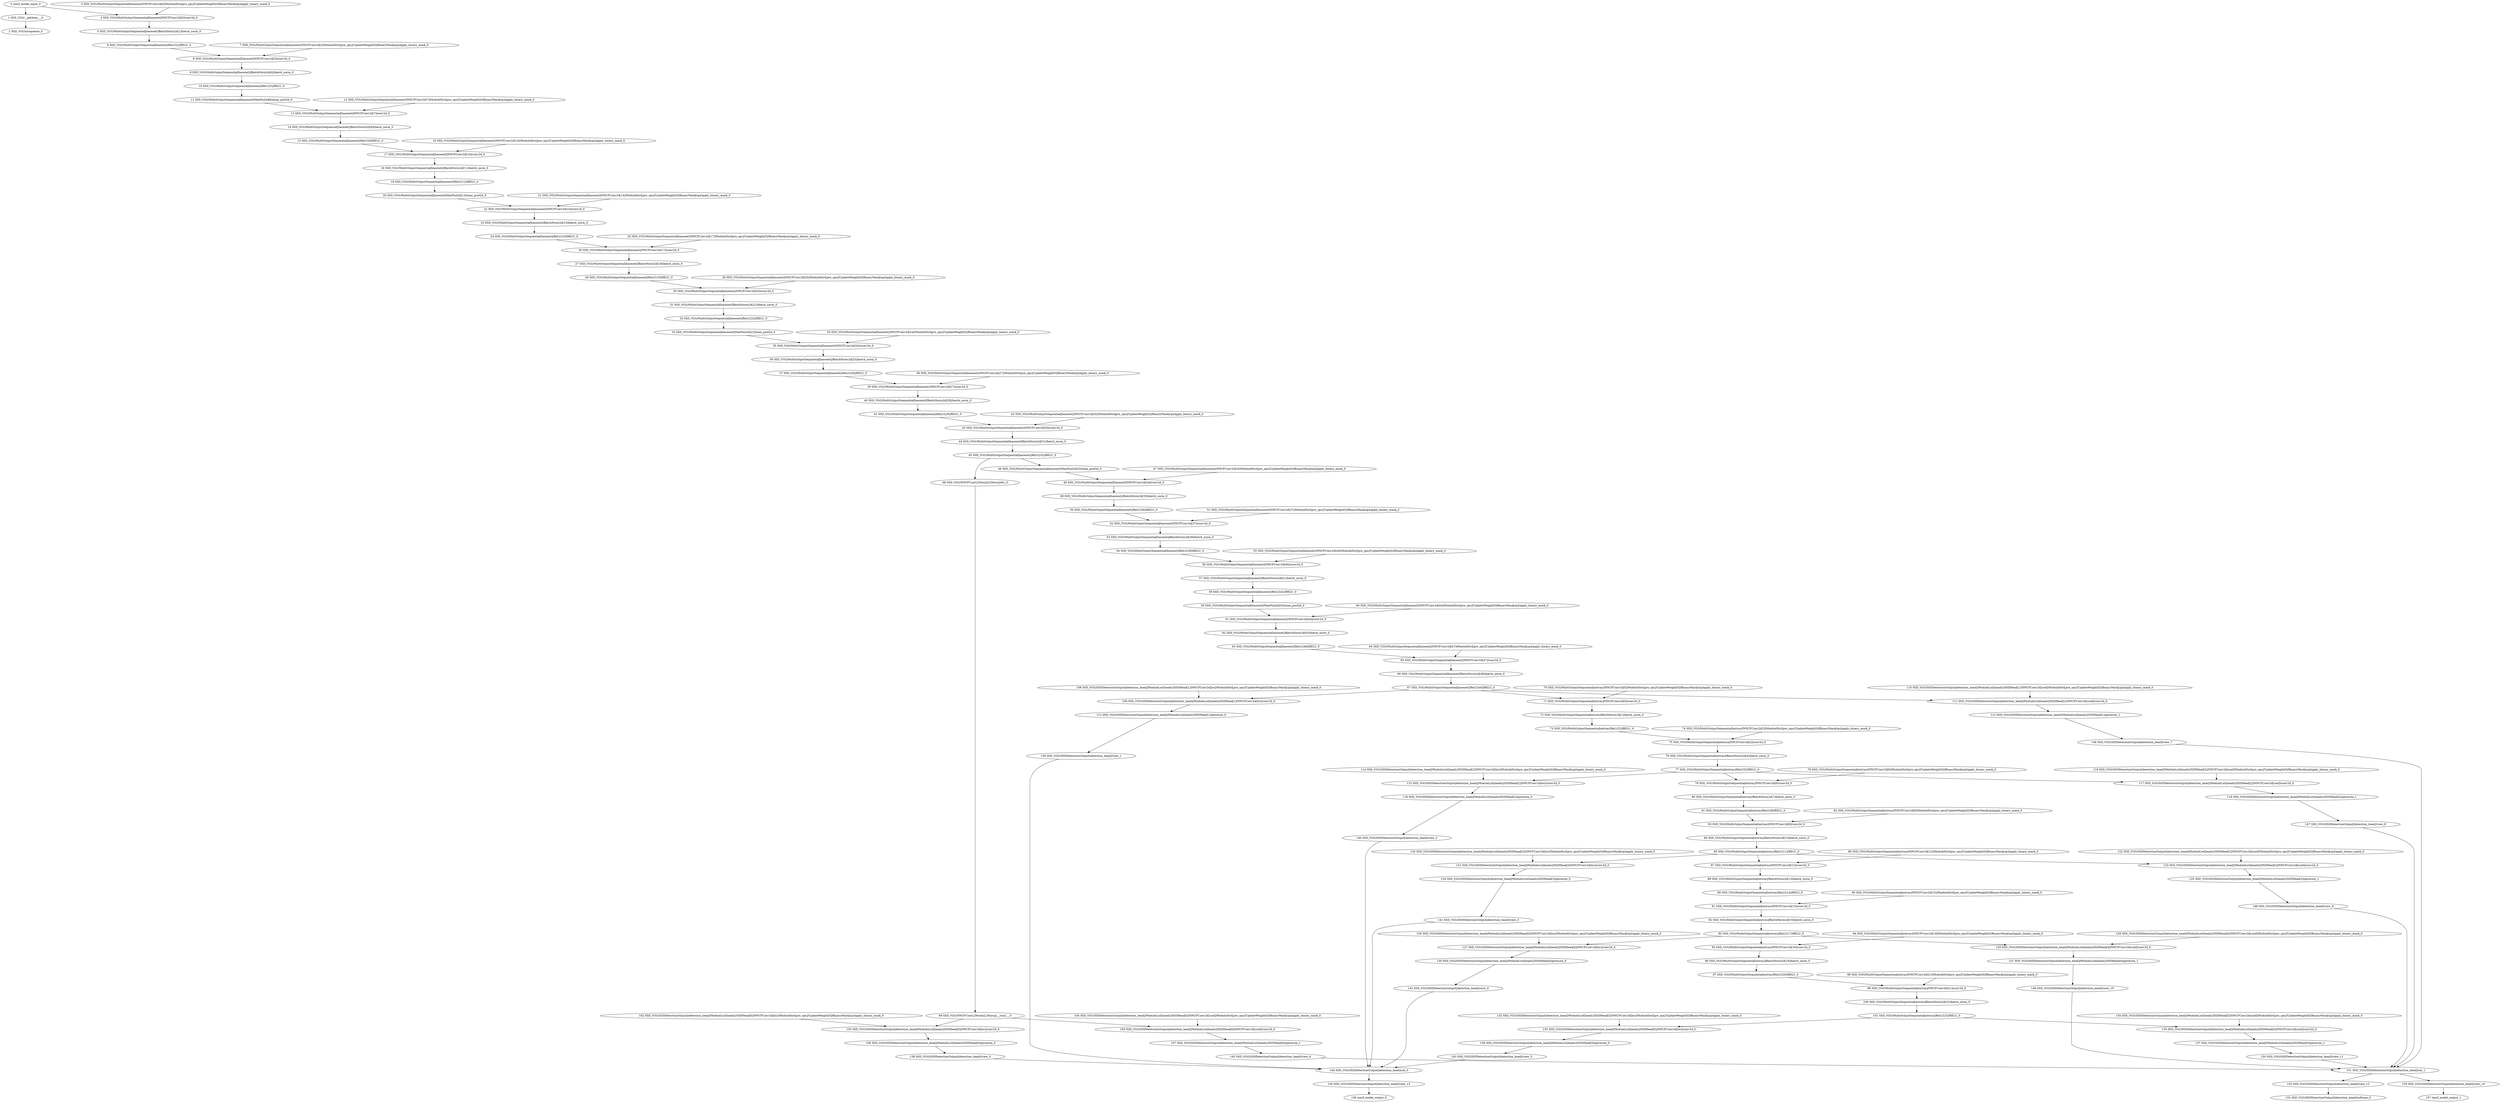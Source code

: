 strict digraph  {
"0 /nncf_model_input_0" [id=0, type=nncf_model_input];
"1 SSD_VGG/__getitem___0" [id=1, type=__getitem__];
"2 SSD_VGG/unsqueeze_0" [id=2, type=unsqueeze];
"3 SSD_VGG/MultiOutputSequential[basenet]/NNCFConv2d[0]/ModuleDict[pre_ops]/UpdateWeight[0]/BinaryMask[op]/apply_binary_mask_0" [id=3, type=apply_binary_mask];
"4 SSD_VGG/MultiOutputSequential[basenet]/NNCFConv2d[0]/conv2d_0" [id=4, type=conv2d];
"5 SSD_VGG/MultiOutputSequential[basenet]/BatchNorm2d[1]/batch_norm_0" [id=5, type=batch_norm];
"6 SSD_VGG/MultiOutputSequential[basenet]/ReLU[2]/RELU_0" [id=6, type=RELU];
"7 SSD_VGG/MultiOutputSequential[basenet]/NNCFConv2d[3]/ModuleDict[pre_ops]/UpdateWeight[0]/BinaryMask[op]/apply_binary_mask_0" [id=7, type=apply_binary_mask];
"8 SSD_VGG/MultiOutputSequential[basenet]/NNCFConv2d[3]/conv2d_0" [id=8, type=conv2d];
"9 SSD_VGG/MultiOutputSequential[basenet]/BatchNorm2d[4]/batch_norm_0" [id=9, type=batch_norm];
"10 SSD_VGG/MultiOutputSequential[basenet]/ReLU[5]/RELU_0" [id=10, type=RELU];
"11 SSD_VGG/MultiOutputSequential[basenet]/MaxPool2d[6]/max_pool2d_0" [id=11, type=max_pool2d];
"12 SSD_VGG/MultiOutputSequential[basenet]/NNCFConv2d[7]/ModuleDict[pre_ops]/UpdateWeight[0]/BinaryMask[op]/apply_binary_mask_0" [id=12, type=apply_binary_mask];
"13 SSD_VGG/MultiOutputSequential[basenet]/NNCFConv2d[7]/conv2d_0" [id=13, type=conv2d];
"14 SSD_VGG/MultiOutputSequential[basenet]/BatchNorm2d[8]/batch_norm_0" [id=14, type=batch_norm];
"15 SSD_VGG/MultiOutputSequential[basenet]/ReLU[9]/RELU_0" [id=15, type=RELU];
"16 SSD_VGG/MultiOutputSequential[basenet]/NNCFConv2d[10]/ModuleDict[pre_ops]/UpdateWeight[0]/BinaryMask[op]/apply_binary_mask_0" [id=16, type=apply_binary_mask];
"17 SSD_VGG/MultiOutputSequential[basenet]/NNCFConv2d[10]/conv2d_0" [id=17, type=conv2d];
"18 SSD_VGG/MultiOutputSequential[basenet]/BatchNorm2d[11]/batch_norm_0" [id=18, type=batch_norm];
"19 SSD_VGG/MultiOutputSequential[basenet]/ReLU[12]/RELU_0" [id=19, type=RELU];
"20 SSD_VGG/MultiOutputSequential[basenet]/MaxPool2d[13]/max_pool2d_0" [id=20, type=max_pool2d];
"21 SSD_VGG/MultiOutputSequential[basenet]/NNCFConv2d[14]/ModuleDict[pre_ops]/UpdateWeight[0]/BinaryMask[op]/apply_binary_mask_0" [id=21, type=apply_binary_mask];
"22 SSD_VGG/MultiOutputSequential[basenet]/NNCFConv2d[14]/conv2d_0" [id=22, type=conv2d];
"23 SSD_VGG/MultiOutputSequential[basenet]/BatchNorm2d[15]/batch_norm_0" [id=23, type=batch_norm];
"24 SSD_VGG/MultiOutputSequential[basenet]/ReLU[16]/RELU_0" [id=24, type=RELU];
"25 SSD_VGG/MultiOutputSequential[basenet]/NNCFConv2d[17]/ModuleDict[pre_ops]/UpdateWeight[0]/BinaryMask[op]/apply_binary_mask_0" [id=25, type=apply_binary_mask];
"26 SSD_VGG/MultiOutputSequential[basenet]/NNCFConv2d[17]/conv2d_0" [id=26, type=conv2d];
"27 SSD_VGG/MultiOutputSequential[basenet]/BatchNorm2d[18]/batch_norm_0" [id=27, type=batch_norm];
"28 SSD_VGG/MultiOutputSequential[basenet]/ReLU[19]/RELU_0" [id=28, type=RELU];
"29 SSD_VGG/MultiOutputSequential[basenet]/NNCFConv2d[20]/ModuleDict[pre_ops]/UpdateWeight[0]/BinaryMask[op]/apply_binary_mask_0" [id=29, type=apply_binary_mask];
"30 SSD_VGG/MultiOutputSequential[basenet]/NNCFConv2d[20]/conv2d_0" [id=30, type=conv2d];
"31 SSD_VGG/MultiOutputSequential[basenet]/BatchNorm2d[21]/batch_norm_0" [id=31, type=batch_norm];
"32 SSD_VGG/MultiOutputSequential[basenet]/ReLU[22]/RELU_0" [id=32, type=RELU];
"33 SSD_VGG/MultiOutputSequential[basenet]/MaxPool2d[23]/max_pool2d_0" [id=33, type=max_pool2d];
"34 SSD_VGG/MultiOutputSequential[basenet]/NNCFConv2d[24]/ModuleDict[pre_ops]/UpdateWeight[0]/BinaryMask[op]/apply_binary_mask_0" [id=34, type=apply_binary_mask];
"35 SSD_VGG/MultiOutputSequential[basenet]/NNCFConv2d[24]/conv2d_0" [id=35, type=conv2d];
"36 SSD_VGG/MultiOutputSequential[basenet]/BatchNorm2d[25]/batch_norm_0" [id=36, type=batch_norm];
"37 SSD_VGG/MultiOutputSequential[basenet]/ReLU[26]/RELU_0" [id=37, type=RELU];
"38 SSD_VGG/MultiOutputSequential[basenet]/NNCFConv2d[27]/ModuleDict[pre_ops]/UpdateWeight[0]/BinaryMask[op]/apply_binary_mask_0" [id=38, type=apply_binary_mask];
"39 SSD_VGG/MultiOutputSequential[basenet]/NNCFConv2d[27]/conv2d_0" [id=39, type=conv2d];
"40 SSD_VGG/MultiOutputSequential[basenet]/BatchNorm2d[28]/batch_norm_0" [id=40, type=batch_norm];
"41 SSD_VGG/MultiOutputSequential[basenet]/ReLU[29]/RELU_0" [id=41, type=RELU];
"42 SSD_VGG/MultiOutputSequential[basenet]/NNCFConv2d[30]/ModuleDict[pre_ops]/UpdateWeight[0]/BinaryMask[op]/apply_binary_mask_0" [id=42, type=apply_binary_mask];
"43 SSD_VGG/MultiOutputSequential[basenet]/NNCFConv2d[30]/conv2d_0" [id=43, type=conv2d];
"44 SSD_VGG/MultiOutputSequential[basenet]/BatchNorm2d[31]/batch_norm_0" [id=44, type=batch_norm];
"45 SSD_VGG/MultiOutputSequential[basenet]/ReLU[32]/RELU_0" [id=45, type=RELU];
"46 SSD_VGG/MultiOutputSequential[basenet]/MaxPool2d[33]/max_pool2d_0" [id=46, type=max_pool2d];
"47 SSD_VGG/MultiOutputSequential[basenet]/NNCFConv2d[34]/ModuleDict[pre_ops]/UpdateWeight[0]/BinaryMask[op]/apply_binary_mask_0" [id=47, type=apply_binary_mask];
"48 SSD_VGG/MultiOutputSequential[basenet]/NNCFConv2d[34]/conv2d_0" [id=48, type=conv2d];
"49 SSD_VGG/MultiOutputSequential[basenet]/BatchNorm2d[35]/batch_norm_0" [id=49, type=batch_norm];
"50 SSD_VGG/MultiOutputSequential[basenet]/ReLU[36]/RELU_0" [id=50, type=RELU];
"51 SSD_VGG/MultiOutputSequential[basenet]/NNCFConv2d[37]/ModuleDict[pre_ops]/UpdateWeight[0]/BinaryMask[op]/apply_binary_mask_0" [id=51, type=apply_binary_mask];
"52 SSD_VGG/MultiOutputSequential[basenet]/NNCFConv2d[37]/conv2d_0" [id=52, type=conv2d];
"53 SSD_VGG/MultiOutputSequential[basenet]/BatchNorm2d[38]/batch_norm_0" [id=53, type=batch_norm];
"54 SSD_VGG/MultiOutputSequential[basenet]/ReLU[39]/RELU_0" [id=54, type=RELU];
"55 SSD_VGG/MultiOutputSequential[basenet]/NNCFConv2d[40]/ModuleDict[pre_ops]/UpdateWeight[0]/BinaryMask[op]/apply_binary_mask_0" [id=55, type=apply_binary_mask];
"56 SSD_VGG/MultiOutputSequential[basenet]/NNCFConv2d[40]/conv2d_0" [id=56, type=conv2d];
"57 SSD_VGG/MultiOutputSequential[basenet]/BatchNorm2d[41]/batch_norm_0" [id=57, type=batch_norm];
"58 SSD_VGG/MultiOutputSequential[basenet]/ReLU[42]/RELU_0" [id=58, type=RELU];
"59 SSD_VGG/MultiOutputSequential[basenet]/MaxPool2d[43]/max_pool2d_0" [id=59, type=max_pool2d];
"60 SSD_VGG/MultiOutputSequential[basenet]/NNCFConv2d[44]/ModuleDict[pre_ops]/UpdateWeight[0]/BinaryMask[op]/apply_binary_mask_0" [id=60, type=apply_binary_mask];
"61 SSD_VGG/MultiOutputSequential[basenet]/NNCFConv2d[44]/conv2d_0" [id=61, type=conv2d];
"62 SSD_VGG/MultiOutputSequential[basenet]/BatchNorm2d[45]/batch_norm_0" [id=62, type=batch_norm];
"63 SSD_VGG/MultiOutputSequential[basenet]/ReLU[46]/RELU_0" [id=63, type=RELU];
"64 SSD_VGG/MultiOutputSequential[basenet]/NNCFConv2d[47]/ModuleDict[pre_ops]/UpdateWeight[0]/BinaryMask[op]/apply_binary_mask_0" [id=64, type=apply_binary_mask];
"65 SSD_VGG/MultiOutputSequential[basenet]/NNCFConv2d[47]/conv2d_0" [id=65, type=conv2d];
"66 SSD_VGG/MultiOutputSequential[basenet]/BatchNorm2d[48]/batch_norm_0" [id=66, type=batch_norm];
"67 SSD_VGG/MultiOutputSequential[basenet]/ReLU[49]/RELU_0" [id=67, type=RELU];
"68 SSD_VGG/NNCFUserL2Norm[L2Norm]/div_0" [id=68, type=div];
"69 SSD_VGG/NNCFUserL2Norm[L2Norm]/__rmul___0" [id=69, type=__rmul__];
"70 SSD_VGG/MultiOutputSequential[extras]/NNCFConv2d[0]/ModuleDict[pre_ops]/UpdateWeight[0]/BinaryMask[op]/apply_binary_mask_0" [id=70, type=apply_binary_mask];
"71 SSD_VGG/MultiOutputSequential[extras]/NNCFConv2d[0]/conv2d_0" [id=71, type=conv2d];
"72 SSD_VGG/MultiOutputSequential[extras]/BatchNorm2d[1]/batch_norm_0" [id=72, type=batch_norm];
"73 SSD_VGG/MultiOutputSequential[extras]/ReLU[2]/RELU_0" [id=73, type=RELU];
"74 SSD_VGG/MultiOutputSequential[extras]/NNCFConv2d[3]/ModuleDict[pre_ops]/UpdateWeight[0]/BinaryMask[op]/apply_binary_mask_0" [id=74, type=apply_binary_mask];
"75 SSD_VGG/MultiOutputSequential[extras]/NNCFConv2d[3]/conv2d_0" [id=75, type=conv2d];
"76 SSD_VGG/MultiOutputSequential[extras]/BatchNorm2d[4]/batch_norm_0" [id=76, type=batch_norm];
"77 SSD_VGG/MultiOutputSequential[extras]/ReLU[5]/RELU_0" [id=77, type=RELU];
"78 SSD_VGG/MultiOutputSequential[extras]/NNCFConv2d[6]/ModuleDict[pre_ops]/UpdateWeight[0]/BinaryMask[op]/apply_binary_mask_0" [id=78, type=apply_binary_mask];
"79 SSD_VGG/MultiOutputSequential[extras]/NNCFConv2d[6]/conv2d_0" [id=79, type=conv2d];
"80 SSD_VGG/MultiOutputSequential[extras]/BatchNorm2d[7]/batch_norm_0" [id=80, type=batch_norm];
"81 SSD_VGG/MultiOutputSequential[extras]/ReLU[8]/RELU_0" [id=81, type=RELU];
"82 SSD_VGG/MultiOutputSequential[extras]/NNCFConv2d[9]/ModuleDict[pre_ops]/UpdateWeight[0]/BinaryMask[op]/apply_binary_mask_0" [id=82, type=apply_binary_mask];
"83 SSD_VGG/MultiOutputSequential[extras]/NNCFConv2d[9]/conv2d_0" [id=83, type=conv2d];
"84 SSD_VGG/MultiOutputSequential[extras]/BatchNorm2d[10]/batch_norm_0" [id=84, type=batch_norm];
"85 SSD_VGG/MultiOutputSequential[extras]/ReLU[11]/RELU_0" [id=85, type=RELU];
"86 SSD_VGG/MultiOutputSequential[extras]/NNCFConv2d[12]/ModuleDict[pre_ops]/UpdateWeight[0]/BinaryMask[op]/apply_binary_mask_0" [id=86, type=apply_binary_mask];
"87 SSD_VGG/MultiOutputSequential[extras]/NNCFConv2d[12]/conv2d_0" [id=87, type=conv2d];
"88 SSD_VGG/MultiOutputSequential[extras]/BatchNorm2d[13]/batch_norm_0" [id=88, type=batch_norm];
"89 SSD_VGG/MultiOutputSequential[extras]/ReLU[14]/RELU_0" [id=89, type=RELU];
"90 SSD_VGG/MultiOutputSequential[extras]/NNCFConv2d[15]/ModuleDict[pre_ops]/UpdateWeight[0]/BinaryMask[op]/apply_binary_mask_0" [id=90, type=apply_binary_mask];
"91 SSD_VGG/MultiOutputSequential[extras]/NNCFConv2d[15]/conv2d_0" [id=91, type=conv2d];
"92 SSD_VGG/MultiOutputSequential[extras]/BatchNorm2d[16]/batch_norm_0" [id=92, type=batch_norm];
"93 SSD_VGG/MultiOutputSequential[extras]/ReLU[17]/RELU_0" [id=93, type=RELU];
"94 SSD_VGG/MultiOutputSequential[extras]/NNCFConv2d[18]/ModuleDict[pre_ops]/UpdateWeight[0]/BinaryMask[op]/apply_binary_mask_0" [id=94, type=apply_binary_mask];
"95 SSD_VGG/MultiOutputSequential[extras]/NNCFConv2d[18]/conv2d_0" [id=95, type=conv2d];
"96 SSD_VGG/MultiOutputSequential[extras]/BatchNorm2d[19]/batch_norm_0" [id=96, type=batch_norm];
"97 SSD_VGG/MultiOutputSequential[extras]/ReLU[20]/RELU_0" [id=97, type=RELU];
"98 SSD_VGG/MultiOutputSequential[extras]/NNCFConv2d[21]/ModuleDict[pre_ops]/UpdateWeight[0]/BinaryMask[op]/apply_binary_mask_0" [id=98, type=apply_binary_mask];
"99 SSD_VGG/MultiOutputSequential[extras]/NNCFConv2d[21]/conv2d_0" [id=99, type=conv2d];
"100 SSD_VGG/MultiOutputSequential[extras]/BatchNorm2d[22]/batch_norm_0" [id=100, type=batch_norm];
"101 SSD_VGG/MultiOutputSequential[extras]/ReLU[23]/RELU_0" [id=101, type=RELU];
"102 SSD_VGG/SSDDetectionOutput[detection_head]/ModuleList[heads]/SSDHead[0]/NNCFConv2d[loc]/ModuleDict[pre_ops]/UpdateWeight[0]/BinaryMask[op]/apply_binary_mask_0" [id=102, type=apply_binary_mask];
"103 SSD_VGG/SSDDetectionOutput[detection_head]/ModuleList[heads]/SSDHead[0]/NNCFConv2d[loc]/conv2d_0" [id=103, type=conv2d];
"104 SSD_VGG/SSDDetectionOutput[detection_head]/ModuleList[heads]/SSDHead[0]/NNCFConv2d[conf]/ModuleDict[pre_ops]/UpdateWeight[0]/BinaryMask[op]/apply_binary_mask_0" [id=104, type=apply_binary_mask];
"105 SSD_VGG/SSDDetectionOutput[detection_head]/ModuleList[heads]/SSDHead[0]/NNCFConv2d[conf]/conv2d_0" [id=105, type=conv2d];
"106 SSD_VGG/SSDDetectionOutput[detection_head]/ModuleList[heads]/SSDHead[0]/permute_0" [id=106, type=permute];
"107 SSD_VGG/SSDDetectionOutput[detection_head]/ModuleList[heads]/SSDHead[0]/permute_1" [id=107, type=permute];
"108 SSD_VGG/SSDDetectionOutput[detection_head]/ModuleList[heads]/SSDHead[1]/NNCFConv2d[loc]/ModuleDict[pre_ops]/UpdateWeight[0]/BinaryMask[op]/apply_binary_mask_0" [id=108, type=apply_binary_mask];
"109 SSD_VGG/SSDDetectionOutput[detection_head]/ModuleList[heads]/SSDHead[1]/NNCFConv2d[loc]/conv2d_0" [id=109, type=conv2d];
"110 SSD_VGG/SSDDetectionOutput[detection_head]/ModuleList[heads]/SSDHead[1]/NNCFConv2d[conf]/ModuleDict[pre_ops]/UpdateWeight[0]/BinaryMask[op]/apply_binary_mask_0" [id=110, type=apply_binary_mask];
"111 SSD_VGG/SSDDetectionOutput[detection_head]/ModuleList[heads]/SSDHead[1]/NNCFConv2d[conf]/conv2d_0" [id=111, type=conv2d];
"112 SSD_VGG/SSDDetectionOutput[detection_head]/ModuleList[heads]/SSDHead[1]/permute_0" [id=112, type=permute];
"113 SSD_VGG/SSDDetectionOutput[detection_head]/ModuleList[heads]/SSDHead[1]/permute_1" [id=113, type=permute];
"114 SSD_VGG/SSDDetectionOutput[detection_head]/ModuleList[heads]/SSDHead[2]/NNCFConv2d[loc]/ModuleDict[pre_ops]/UpdateWeight[0]/BinaryMask[op]/apply_binary_mask_0" [id=114, type=apply_binary_mask];
"115 SSD_VGG/SSDDetectionOutput[detection_head]/ModuleList[heads]/SSDHead[2]/NNCFConv2d[loc]/conv2d_0" [id=115, type=conv2d];
"116 SSD_VGG/SSDDetectionOutput[detection_head]/ModuleList[heads]/SSDHead[2]/NNCFConv2d[conf]/ModuleDict[pre_ops]/UpdateWeight[0]/BinaryMask[op]/apply_binary_mask_0" [id=116, type=apply_binary_mask];
"117 SSD_VGG/SSDDetectionOutput[detection_head]/ModuleList[heads]/SSDHead[2]/NNCFConv2d[conf]/conv2d_0" [id=117, type=conv2d];
"118 SSD_VGG/SSDDetectionOutput[detection_head]/ModuleList[heads]/SSDHead[2]/permute_0" [id=118, type=permute];
"119 SSD_VGG/SSDDetectionOutput[detection_head]/ModuleList[heads]/SSDHead[2]/permute_1" [id=119, type=permute];
"120 SSD_VGG/SSDDetectionOutput[detection_head]/ModuleList[heads]/SSDHead[3]/NNCFConv2d[loc]/ModuleDict[pre_ops]/UpdateWeight[0]/BinaryMask[op]/apply_binary_mask_0" [id=120, type=apply_binary_mask];
"121 SSD_VGG/SSDDetectionOutput[detection_head]/ModuleList[heads]/SSDHead[3]/NNCFConv2d[loc]/conv2d_0" [id=121, type=conv2d];
"122 SSD_VGG/SSDDetectionOutput[detection_head]/ModuleList[heads]/SSDHead[3]/NNCFConv2d[conf]/ModuleDict[pre_ops]/UpdateWeight[0]/BinaryMask[op]/apply_binary_mask_0" [id=122, type=apply_binary_mask];
"123 SSD_VGG/SSDDetectionOutput[detection_head]/ModuleList[heads]/SSDHead[3]/NNCFConv2d[conf]/conv2d_0" [id=123, type=conv2d];
"124 SSD_VGG/SSDDetectionOutput[detection_head]/ModuleList[heads]/SSDHead[3]/permute_0" [id=124, type=permute];
"125 SSD_VGG/SSDDetectionOutput[detection_head]/ModuleList[heads]/SSDHead[3]/permute_1" [id=125, type=permute];
"126 SSD_VGG/SSDDetectionOutput[detection_head]/ModuleList[heads]/SSDHead[4]/NNCFConv2d[loc]/ModuleDict[pre_ops]/UpdateWeight[0]/BinaryMask[op]/apply_binary_mask_0" [id=126, type=apply_binary_mask];
"127 SSD_VGG/SSDDetectionOutput[detection_head]/ModuleList[heads]/SSDHead[4]/NNCFConv2d[loc]/conv2d_0" [id=127, type=conv2d];
"128 SSD_VGG/SSDDetectionOutput[detection_head]/ModuleList[heads]/SSDHead[4]/NNCFConv2d[conf]/ModuleDict[pre_ops]/UpdateWeight[0]/BinaryMask[op]/apply_binary_mask_0" [id=128, type=apply_binary_mask];
"129 SSD_VGG/SSDDetectionOutput[detection_head]/ModuleList[heads]/SSDHead[4]/NNCFConv2d[conf]/conv2d_0" [id=129, type=conv2d];
"130 SSD_VGG/SSDDetectionOutput[detection_head]/ModuleList[heads]/SSDHead[4]/permute_0" [id=130, type=permute];
"131 SSD_VGG/SSDDetectionOutput[detection_head]/ModuleList[heads]/SSDHead[4]/permute_1" [id=131, type=permute];
"132 SSD_VGG/SSDDetectionOutput[detection_head]/ModuleList[heads]/SSDHead[5]/NNCFConv2d[loc]/ModuleDict[pre_ops]/UpdateWeight[0]/BinaryMask[op]/apply_binary_mask_0" [id=132, type=apply_binary_mask];
"133 SSD_VGG/SSDDetectionOutput[detection_head]/ModuleList[heads]/SSDHead[5]/NNCFConv2d[loc]/conv2d_0" [id=133, type=conv2d];
"134 SSD_VGG/SSDDetectionOutput[detection_head]/ModuleList[heads]/SSDHead[5]/NNCFConv2d[conf]/ModuleDict[pre_ops]/UpdateWeight[0]/BinaryMask[op]/apply_binary_mask_0" [id=134, type=apply_binary_mask];
"135 SSD_VGG/SSDDetectionOutput[detection_head]/ModuleList[heads]/SSDHead[5]/NNCFConv2d[conf]/conv2d_0" [id=135, type=conv2d];
"136 SSD_VGG/SSDDetectionOutput[detection_head]/ModuleList[heads]/SSDHead[5]/permute_0" [id=136, type=permute];
"137 SSD_VGG/SSDDetectionOutput[detection_head]/ModuleList[heads]/SSDHead[5]/permute_1" [id=137, type=permute];
"138 SSD_VGG/SSDDetectionOutput[detection_head]/view_0" [id=138, type=view];
"139 SSD_VGG/SSDDetectionOutput[detection_head]/view_1" [id=139, type=view];
"140 SSD_VGG/SSDDetectionOutput[detection_head]/view_2" [id=140, type=view];
"141 SSD_VGG/SSDDetectionOutput[detection_head]/view_3" [id=141, type=view];
"142 SSD_VGG/SSDDetectionOutput[detection_head]/view_4" [id=142, type=view];
"143 SSD_VGG/SSDDetectionOutput[detection_head]/view_5" [id=143, type=view];
"144 SSD_VGG/SSDDetectionOutput[detection_head]/cat_0" [id=144, type=cat];
"145 SSD_VGG/SSDDetectionOutput[detection_head]/view_6" [id=145, type=view];
"146 SSD_VGG/SSDDetectionOutput[detection_head]/view_7" [id=146, type=view];
"147 SSD_VGG/SSDDetectionOutput[detection_head]/view_8" [id=147, type=view];
"148 SSD_VGG/SSDDetectionOutput[detection_head]/view_9" [id=148, type=view];
"149 SSD_VGG/SSDDetectionOutput[detection_head]/view_10" [id=149, type=view];
"150 SSD_VGG/SSDDetectionOutput[detection_head]/view_11" [id=150, type=view];
"151 SSD_VGG/SSDDetectionOutput[detection_head]/cat_1" [id=151, type=cat];
"152 SSD_VGG/SSDDetectionOutput[detection_head]/view_12" [id=152, type=view];
"153 SSD_VGG/SSDDetectionOutput[detection_head]/softmax_0" [id=153, type=softmax];
"154 SSD_VGG/SSDDetectionOutput[detection_head]/view_13" [id=154, type=view];
"155 SSD_VGG/SSDDetectionOutput[detection_head]/view_14" [id=155, type=view];
"156 /nncf_model_output_0" [id=156, type=nncf_model_output];
"157 /nncf_model_output_1" [id=157, type=nncf_model_output];
"0 /nncf_model_input_0" -> "1 SSD_VGG/__getitem___0";
"0 /nncf_model_input_0" -> "4 SSD_VGG/MultiOutputSequential[basenet]/NNCFConv2d[0]/conv2d_0";
"1 SSD_VGG/__getitem___0" -> "2 SSD_VGG/unsqueeze_0";
"3 SSD_VGG/MultiOutputSequential[basenet]/NNCFConv2d[0]/ModuleDict[pre_ops]/UpdateWeight[0]/BinaryMask[op]/apply_binary_mask_0" -> "4 SSD_VGG/MultiOutputSequential[basenet]/NNCFConv2d[0]/conv2d_0";
"4 SSD_VGG/MultiOutputSequential[basenet]/NNCFConv2d[0]/conv2d_0" -> "5 SSD_VGG/MultiOutputSequential[basenet]/BatchNorm2d[1]/batch_norm_0";
"5 SSD_VGG/MultiOutputSequential[basenet]/BatchNorm2d[1]/batch_norm_0" -> "6 SSD_VGG/MultiOutputSequential[basenet]/ReLU[2]/RELU_0";
"6 SSD_VGG/MultiOutputSequential[basenet]/ReLU[2]/RELU_0" -> "8 SSD_VGG/MultiOutputSequential[basenet]/NNCFConv2d[3]/conv2d_0";
"7 SSD_VGG/MultiOutputSequential[basenet]/NNCFConv2d[3]/ModuleDict[pre_ops]/UpdateWeight[0]/BinaryMask[op]/apply_binary_mask_0" -> "8 SSD_VGG/MultiOutputSequential[basenet]/NNCFConv2d[3]/conv2d_0";
"8 SSD_VGG/MultiOutputSequential[basenet]/NNCFConv2d[3]/conv2d_0" -> "9 SSD_VGG/MultiOutputSequential[basenet]/BatchNorm2d[4]/batch_norm_0";
"9 SSD_VGG/MultiOutputSequential[basenet]/BatchNorm2d[4]/batch_norm_0" -> "10 SSD_VGG/MultiOutputSequential[basenet]/ReLU[5]/RELU_0";
"10 SSD_VGG/MultiOutputSequential[basenet]/ReLU[5]/RELU_0" -> "11 SSD_VGG/MultiOutputSequential[basenet]/MaxPool2d[6]/max_pool2d_0";
"11 SSD_VGG/MultiOutputSequential[basenet]/MaxPool2d[6]/max_pool2d_0" -> "13 SSD_VGG/MultiOutputSequential[basenet]/NNCFConv2d[7]/conv2d_0";
"12 SSD_VGG/MultiOutputSequential[basenet]/NNCFConv2d[7]/ModuleDict[pre_ops]/UpdateWeight[0]/BinaryMask[op]/apply_binary_mask_0" -> "13 SSD_VGG/MultiOutputSequential[basenet]/NNCFConv2d[7]/conv2d_0";
"13 SSD_VGG/MultiOutputSequential[basenet]/NNCFConv2d[7]/conv2d_0" -> "14 SSD_VGG/MultiOutputSequential[basenet]/BatchNorm2d[8]/batch_norm_0";
"14 SSD_VGG/MultiOutputSequential[basenet]/BatchNorm2d[8]/batch_norm_0" -> "15 SSD_VGG/MultiOutputSequential[basenet]/ReLU[9]/RELU_0";
"15 SSD_VGG/MultiOutputSequential[basenet]/ReLU[9]/RELU_0" -> "17 SSD_VGG/MultiOutputSequential[basenet]/NNCFConv2d[10]/conv2d_0";
"16 SSD_VGG/MultiOutputSequential[basenet]/NNCFConv2d[10]/ModuleDict[pre_ops]/UpdateWeight[0]/BinaryMask[op]/apply_binary_mask_0" -> "17 SSD_VGG/MultiOutputSequential[basenet]/NNCFConv2d[10]/conv2d_0";
"17 SSD_VGG/MultiOutputSequential[basenet]/NNCFConv2d[10]/conv2d_0" -> "18 SSD_VGG/MultiOutputSequential[basenet]/BatchNorm2d[11]/batch_norm_0";
"18 SSD_VGG/MultiOutputSequential[basenet]/BatchNorm2d[11]/batch_norm_0" -> "19 SSD_VGG/MultiOutputSequential[basenet]/ReLU[12]/RELU_0";
"19 SSD_VGG/MultiOutputSequential[basenet]/ReLU[12]/RELU_0" -> "20 SSD_VGG/MultiOutputSequential[basenet]/MaxPool2d[13]/max_pool2d_0";
"20 SSD_VGG/MultiOutputSequential[basenet]/MaxPool2d[13]/max_pool2d_0" -> "22 SSD_VGG/MultiOutputSequential[basenet]/NNCFConv2d[14]/conv2d_0";
"21 SSD_VGG/MultiOutputSequential[basenet]/NNCFConv2d[14]/ModuleDict[pre_ops]/UpdateWeight[0]/BinaryMask[op]/apply_binary_mask_0" -> "22 SSD_VGG/MultiOutputSequential[basenet]/NNCFConv2d[14]/conv2d_0";
"22 SSD_VGG/MultiOutputSequential[basenet]/NNCFConv2d[14]/conv2d_0" -> "23 SSD_VGG/MultiOutputSequential[basenet]/BatchNorm2d[15]/batch_norm_0";
"23 SSD_VGG/MultiOutputSequential[basenet]/BatchNorm2d[15]/batch_norm_0" -> "24 SSD_VGG/MultiOutputSequential[basenet]/ReLU[16]/RELU_0";
"24 SSD_VGG/MultiOutputSequential[basenet]/ReLU[16]/RELU_0" -> "26 SSD_VGG/MultiOutputSequential[basenet]/NNCFConv2d[17]/conv2d_0";
"25 SSD_VGG/MultiOutputSequential[basenet]/NNCFConv2d[17]/ModuleDict[pre_ops]/UpdateWeight[0]/BinaryMask[op]/apply_binary_mask_0" -> "26 SSD_VGG/MultiOutputSequential[basenet]/NNCFConv2d[17]/conv2d_0";
"26 SSD_VGG/MultiOutputSequential[basenet]/NNCFConv2d[17]/conv2d_0" -> "27 SSD_VGG/MultiOutputSequential[basenet]/BatchNorm2d[18]/batch_norm_0";
"27 SSD_VGG/MultiOutputSequential[basenet]/BatchNorm2d[18]/batch_norm_0" -> "28 SSD_VGG/MultiOutputSequential[basenet]/ReLU[19]/RELU_0";
"28 SSD_VGG/MultiOutputSequential[basenet]/ReLU[19]/RELU_0" -> "30 SSD_VGG/MultiOutputSequential[basenet]/NNCFConv2d[20]/conv2d_0";
"29 SSD_VGG/MultiOutputSequential[basenet]/NNCFConv2d[20]/ModuleDict[pre_ops]/UpdateWeight[0]/BinaryMask[op]/apply_binary_mask_0" -> "30 SSD_VGG/MultiOutputSequential[basenet]/NNCFConv2d[20]/conv2d_0";
"30 SSD_VGG/MultiOutputSequential[basenet]/NNCFConv2d[20]/conv2d_0" -> "31 SSD_VGG/MultiOutputSequential[basenet]/BatchNorm2d[21]/batch_norm_0";
"31 SSD_VGG/MultiOutputSequential[basenet]/BatchNorm2d[21]/batch_norm_0" -> "32 SSD_VGG/MultiOutputSequential[basenet]/ReLU[22]/RELU_0";
"32 SSD_VGG/MultiOutputSequential[basenet]/ReLU[22]/RELU_0" -> "33 SSD_VGG/MultiOutputSequential[basenet]/MaxPool2d[23]/max_pool2d_0";
"33 SSD_VGG/MultiOutputSequential[basenet]/MaxPool2d[23]/max_pool2d_0" -> "35 SSD_VGG/MultiOutputSequential[basenet]/NNCFConv2d[24]/conv2d_0";
"34 SSD_VGG/MultiOutputSequential[basenet]/NNCFConv2d[24]/ModuleDict[pre_ops]/UpdateWeight[0]/BinaryMask[op]/apply_binary_mask_0" -> "35 SSD_VGG/MultiOutputSequential[basenet]/NNCFConv2d[24]/conv2d_0";
"35 SSD_VGG/MultiOutputSequential[basenet]/NNCFConv2d[24]/conv2d_0" -> "36 SSD_VGG/MultiOutputSequential[basenet]/BatchNorm2d[25]/batch_norm_0";
"36 SSD_VGG/MultiOutputSequential[basenet]/BatchNorm2d[25]/batch_norm_0" -> "37 SSD_VGG/MultiOutputSequential[basenet]/ReLU[26]/RELU_0";
"37 SSD_VGG/MultiOutputSequential[basenet]/ReLU[26]/RELU_0" -> "39 SSD_VGG/MultiOutputSequential[basenet]/NNCFConv2d[27]/conv2d_0";
"38 SSD_VGG/MultiOutputSequential[basenet]/NNCFConv2d[27]/ModuleDict[pre_ops]/UpdateWeight[0]/BinaryMask[op]/apply_binary_mask_0" -> "39 SSD_VGG/MultiOutputSequential[basenet]/NNCFConv2d[27]/conv2d_0";
"39 SSD_VGG/MultiOutputSequential[basenet]/NNCFConv2d[27]/conv2d_0" -> "40 SSD_VGG/MultiOutputSequential[basenet]/BatchNorm2d[28]/batch_norm_0";
"40 SSD_VGG/MultiOutputSequential[basenet]/BatchNorm2d[28]/batch_norm_0" -> "41 SSD_VGG/MultiOutputSequential[basenet]/ReLU[29]/RELU_0";
"41 SSD_VGG/MultiOutputSequential[basenet]/ReLU[29]/RELU_0" -> "43 SSD_VGG/MultiOutputSequential[basenet]/NNCFConv2d[30]/conv2d_0";
"42 SSD_VGG/MultiOutputSequential[basenet]/NNCFConv2d[30]/ModuleDict[pre_ops]/UpdateWeight[0]/BinaryMask[op]/apply_binary_mask_0" -> "43 SSD_VGG/MultiOutputSequential[basenet]/NNCFConv2d[30]/conv2d_0";
"43 SSD_VGG/MultiOutputSequential[basenet]/NNCFConv2d[30]/conv2d_0" -> "44 SSD_VGG/MultiOutputSequential[basenet]/BatchNorm2d[31]/batch_norm_0";
"44 SSD_VGG/MultiOutputSequential[basenet]/BatchNorm2d[31]/batch_norm_0" -> "45 SSD_VGG/MultiOutputSequential[basenet]/ReLU[32]/RELU_0";
"45 SSD_VGG/MultiOutputSequential[basenet]/ReLU[32]/RELU_0" -> "46 SSD_VGG/MultiOutputSequential[basenet]/MaxPool2d[33]/max_pool2d_0";
"45 SSD_VGG/MultiOutputSequential[basenet]/ReLU[32]/RELU_0" -> "68 SSD_VGG/NNCFUserL2Norm[L2Norm]/div_0";
"46 SSD_VGG/MultiOutputSequential[basenet]/MaxPool2d[33]/max_pool2d_0" -> "48 SSD_VGG/MultiOutputSequential[basenet]/NNCFConv2d[34]/conv2d_0";
"47 SSD_VGG/MultiOutputSequential[basenet]/NNCFConv2d[34]/ModuleDict[pre_ops]/UpdateWeight[0]/BinaryMask[op]/apply_binary_mask_0" -> "48 SSD_VGG/MultiOutputSequential[basenet]/NNCFConv2d[34]/conv2d_0";
"48 SSD_VGG/MultiOutputSequential[basenet]/NNCFConv2d[34]/conv2d_0" -> "49 SSD_VGG/MultiOutputSequential[basenet]/BatchNorm2d[35]/batch_norm_0";
"49 SSD_VGG/MultiOutputSequential[basenet]/BatchNorm2d[35]/batch_norm_0" -> "50 SSD_VGG/MultiOutputSequential[basenet]/ReLU[36]/RELU_0";
"50 SSD_VGG/MultiOutputSequential[basenet]/ReLU[36]/RELU_0" -> "52 SSD_VGG/MultiOutputSequential[basenet]/NNCFConv2d[37]/conv2d_0";
"51 SSD_VGG/MultiOutputSequential[basenet]/NNCFConv2d[37]/ModuleDict[pre_ops]/UpdateWeight[0]/BinaryMask[op]/apply_binary_mask_0" -> "52 SSD_VGG/MultiOutputSequential[basenet]/NNCFConv2d[37]/conv2d_0";
"52 SSD_VGG/MultiOutputSequential[basenet]/NNCFConv2d[37]/conv2d_0" -> "53 SSD_VGG/MultiOutputSequential[basenet]/BatchNorm2d[38]/batch_norm_0";
"53 SSD_VGG/MultiOutputSequential[basenet]/BatchNorm2d[38]/batch_norm_0" -> "54 SSD_VGG/MultiOutputSequential[basenet]/ReLU[39]/RELU_0";
"54 SSD_VGG/MultiOutputSequential[basenet]/ReLU[39]/RELU_0" -> "56 SSD_VGG/MultiOutputSequential[basenet]/NNCFConv2d[40]/conv2d_0";
"55 SSD_VGG/MultiOutputSequential[basenet]/NNCFConv2d[40]/ModuleDict[pre_ops]/UpdateWeight[0]/BinaryMask[op]/apply_binary_mask_0" -> "56 SSD_VGG/MultiOutputSequential[basenet]/NNCFConv2d[40]/conv2d_0";
"56 SSD_VGG/MultiOutputSequential[basenet]/NNCFConv2d[40]/conv2d_0" -> "57 SSD_VGG/MultiOutputSequential[basenet]/BatchNorm2d[41]/batch_norm_0";
"57 SSD_VGG/MultiOutputSequential[basenet]/BatchNorm2d[41]/batch_norm_0" -> "58 SSD_VGG/MultiOutputSequential[basenet]/ReLU[42]/RELU_0";
"58 SSD_VGG/MultiOutputSequential[basenet]/ReLU[42]/RELU_0" -> "59 SSD_VGG/MultiOutputSequential[basenet]/MaxPool2d[43]/max_pool2d_0";
"59 SSD_VGG/MultiOutputSequential[basenet]/MaxPool2d[43]/max_pool2d_0" -> "61 SSD_VGG/MultiOutputSequential[basenet]/NNCFConv2d[44]/conv2d_0";
"60 SSD_VGG/MultiOutputSequential[basenet]/NNCFConv2d[44]/ModuleDict[pre_ops]/UpdateWeight[0]/BinaryMask[op]/apply_binary_mask_0" -> "61 SSD_VGG/MultiOutputSequential[basenet]/NNCFConv2d[44]/conv2d_0";
"61 SSD_VGG/MultiOutputSequential[basenet]/NNCFConv2d[44]/conv2d_0" -> "62 SSD_VGG/MultiOutputSequential[basenet]/BatchNorm2d[45]/batch_norm_0";
"62 SSD_VGG/MultiOutputSequential[basenet]/BatchNorm2d[45]/batch_norm_0" -> "63 SSD_VGG/MultiOutputSequential[basenet]/ReLU[46]/RELU_0";
"63 SSD_VGG/MultiOutputSequential[basenet]/ReLU[46]/RELU_0" -> "65 SSD_VGG/MultiOutputSequential[basenet]/NNCFConv2d[47]/conv2d_0";
"64 SSD_VGG/MultiOutputSequential[basenet]/NNCFConv2d[47]/ModuleDict[pre_ops]/UpdateWeight[0]/BinaryMask[op]/apply_binary_mask_0" -> "65 SSD_VGG/MultiOutputSequential[basenet]/NNCFConv2d[47]/conv2d_0";
"65 SSD_VGG/MultiOutputSequential[basenet]/NNCFConv2d[47]/conv2d_0" -> "66 SSD_VGG/MultiOutputSequential[basenet]/BatchNorm2d[48]/batch_norm_0";
"66 SSD_VGG/MultiOutputSequential[basenet]/BatchNorm2d[48]/batch_norm_0" -> "67 SSD_VGG/MultiOutputSequential[basenet]/ReLU[49]/RELU_0";
"67 SSD_VGG/MultiOutputSequential[basenet]/ReLU[49]/RELU_0" -> "71 SSD_VGG/MultiOutputSequential[extras]/NNCFConv2d[0]/conv2d_0";
"68 SSD_VGG/NNCFUserL2Norm[L2Norm]/div_0" -> "69 SSD_VGG/NNCFUserL2Norm[L2Norm]/__rmul___0";
"70 SSD_VGG/MultiOutputSequential[extras]/NNCFConv2d[0]/ModuleDict[pre_ops]/UpdateWeight[0]/BinaryMask[op]/apply_binary_mask_0" -> "71 SSD_VGG/MultiOutputSequential[extras]/NNCFConv2d[0]/conv2d_0";
"71 SSD_VGG/MultiOutputSequential[extras]/NNCFConv2d[0]/conv2d_0" -> "72 SSD_VGG/MultiOutputSequential[extras]/BatchNorm2d[1]/batch_norm_0";
"72 SSD_VGG/MultiOutputSequential[extras]/BatchNorm2d[1]/batch_norm_0" -> "73 SSD_VGG/MultiOutputSequential[extras]/ReLU[2]/RELU_0";
"73 SSD_VGG/MultiOutputSequential[extras]/ReLU[2]/RELU_0" -> "75 SSD_VGG/MultiOutputSequential[extras]/NNCFConv2d[3]/conv2d_0";
"74 SSD_VGG/MultiOutputSequential[extras]/NNCFConv2d[3]/ModuleDict[pre_ops]/UpdateWeight[0]/BinaryMask[op]/apply_binary_mask_0" -> "75 SSD_VGG/MultiOutputSequential[extras]/NNCFConv2d[3]/conv2d_0";
"75 SSD_VGG/MultiOutputSequential[extras]/NNCFConv2d[3]/conv2d_0" -> "76 SSD_VGG/MultiOutputSequential[extras]/BatchNorm2d[4]/batch_norm_0";
"76 SSD_VGG/MultiOutputSequential[extras]/BatchNorm2d[4]/batch_norm_0" -> "77 SSD_VGG/MultiOutputSequential[extras]/ReLU[5]/RELU_0";
"77 SSD_VGG/MultiOutputSequential[extras]/ReLU[5]/RELU_0" -> "79 SSD_VGG/MultiOutputSequential[extras]/NNCFConv2d[6]/conv2d_0";
"78 SSD_VGG/MultiOutputSequential[extras]/NNCFConv2d[6]/ModuleDict[pre_ops]/UpdateWeight[0]/BinaryMask[op]/apply_binary_mask_0" -> "79 SSD_VGG/MultiOutputSequential[extras]/NNCFConv2d[6]/conv2d_0";
"79 SSD_VGG/MultiOutputSequential[extras]/NNCFConv2d[6]/conv2d_0" -> "80 SSD_VGG/MultiOutputSequential[extras]/BatchNorm2d[7]/batch_norm_0";
"80 SSD_VGG/MultiOutputSequential[extras]/BatchNorm2d[7]/batch_norm_0" -> "81 SSD_VGG/MultiOutputSequential[extras]/ReLU[8]/RELU_0";
"81 SSD_VGG/MultiOutputSequential[extras]/ReLU[8]/RELU_0" -> "83 SSD_VGG/MultiOutputSequential[extras]/NNCFConv2d[9]/conv2d_0";
"82 SSD_VGG/MultiOutputSequential[extras]/NNCFConv2d[9]/ModuleDict[pre_ops]/UpdateWeight[0]/BinaryMask[op]/apply_binary_mask_0" -> "83 SSD_VGG/MultiOutputSequential[extras]/NNCFConv2d[9]/conv2d_0";
"83 SSD_VGG/MultiOutputSequential[extras]/NNCFConv2d[9]/conv2d_0" -> "84 SSD_VGG/MultiOutputSequential[extras]/BatchNorm2d[10]/batch_norm_0";
"84 SSD_VGG/MultiOutputSequential[extras]/BatchNorm2d[10]/batch_norm_0" -> "85 SSD_VGG/MultiOutputSequential[extras]/ReLU[11]/RELU_0";
"85 SSD_VGG/MultiOutputSequential[extras]/ReLU[11]/RELU_0" -> "87 SSD_VGG/MultiOutputSequential[extras]/NNCFConv2d[12]/conv2d_0";
"86 SSD_VGG/MultiOutputSequential[extras]/NNCFConv2d[12]/ModuleDict[pre_ops]/UpdateWeight[0]/BinaryMask[op]/apply_binary_mask_0" -> "87 SSD_VGG/MultiOutputSequential[extras]/NNCFConv2d[12]/conv2d_0";
"87 SSD_VGG/MultiOutputSequential[extras]/NNCFConv2d[12]/conv2d_0" -> "88 SSD_VGG/MultiOutputSequential[extras]/BatchNorm2d[13]/batch_norm_0";
"88 SSD_VGG/MultiOutputSequential[extras]/BatchNorm2d[13]/batch_norm_0" -> "89 SSD_VGG/MultiOutputSequential[extras]/ReLU[14]/RELU_0";
"89 SSD_VGG/MultiOutputSequential[extras]/ReLU[14]/RELU_0" -> "91 SSD_VGG/MultiOutputSequential[extras]/NNCFConv2d[15]/conv2d_0";
"90 SSD_VGG/MultiOutputSequential[extras]/NNCFConv2d[15]/ModuleDict[pre_ops]/UpdateWeight[0]/BinaryMask[op]/apply_binary_mask_0" -> "91 SSD_VGG/MultiOutputSequential[extras]/NNCFConv2d[15]/conv2d_0";
"91 SSD_VGG/MultiOutputSequential[extras]/NNCFConv2d[15]/conv2d_0" -> "92 SSD_VGG/MultiOutputSequential[extras]/BatchNorm2d[16]/batch_norm_0";
"92 SSD_VGG/MultiOutputSequential[extras]/BatchNorm2d[16]/batch_norm_0" -> "93 SSD_VGG/MultiOutputSequential[extras]/ReLU[17]/RELU_0";
"93 SSD_VGG/MultiOutputSequential[extras]/ReLU[17]/RELU_0" -> "95 SSD_VGG/MultiOutputSequential[extras]/NNCFConv2d[18]/conv2d_0";
"94 SSD_VGG/MultiOutputSequential[extras]/NNCFConv2d[18]/ModuleDict[pre_ops]/UpdateWeight[0]/BinaryMask[op]/apply_binary_mask_0" -> "95 SSD_VGG/MultiOutputSequential[extras]/NNCFConv2d[18]/conv2d_0";
"95 SSD_VGG/MultiOutputSequential[extras]/NNCFConv2d[18]/conv2d_0" -> "96 SSD_VGG/MultiOutputSequential[extras]/BatchNorm2d[19]/batch_norm_0";
"96 SSD_VGG/MultiOutputSequential[extras]/BatchNorm2d[19]/batch_norm_0" -> "97 SSD_VGG/MultiOutputSequential[extras]/ReLU[20]/RELU_0";
"97 SSD_VGG/MultiOutputSequential[extras]/ReLU[20]/RELU_0" -> "99 SSD_VGG/MultiOutputSequential[extras]/NNCFConv2d[21]/conv2d_0";
"98 SSD_VGG/MultiOutputSequential[extras]/NNCFConv2d[21]/ModuleDict[pre_ops]/UpdateWeight[0]/BinaryMask[op]/apply_binary_mask_0" -> "99 SSD_VGG/MultiOutputSequential[extras]/NNCFConv2d[21]/conv2d_0";
"67 SSD_VGG/MultiOutputSequential[basenet]/ReLU[49]/RELU_0" -> "109 SSD_VGG/SSDDetectionOutput[detection_head]/ModuleList[heads]/SSDHead[1]/NNCFConv2d[loc]/conv2d_0";
"67 SSD_VGG/MultiOutputSequential[basenet]/ReLU[49]/RELU_0" -> "111 SSD_VGG/SSDDetectionOutput[detection_head]/ModuleList[heads]/SSDHead[1]/NNCFConv2d[conf]/conv2d_0";
"69 SSD_VGG/NNCFUserL2Norm[L2Norm]/__rmul___0" -> "103 SSD_VGG/SSDDetectionOutput[detection_head]/ModuleList[heads]/SSDHead[0]/NNCFConv2d[loc]/conv2d_0";
"69 SSD_VGG/NNCFUserL2Norm[L2Norm]/__rmul___0" -> "105 SSD_VGG/SSDDetectionOutput[detection_head]/ModuleList[heads]/SSDHead[0]/NNCFConv2d[conf]/conv2d_0";
"77 SSD_VGG/MultiOutputSequential[extras]/ReLU[5]/RELU_0" -> "115 SSD_VGG/SSDDetectionOutput[detection_head]/ModuleList[heads]/SSDHead[2]/NNCFConv2d[loc]/conv2d_0";
"77 SSD_VGG/MultiOutputSequential[extras]/ReLU[5]/RELU_0" -> "117 SSD_VGG/SSDDetectionOutput[detection_head]/ModuleList[heads]/SSDHead[2]/NNCFConv2d[conf]/conv2d_0";
"85 SSD_VGG/MultiOutputSequential[extras]/ReLU[11]/RELU_0" -> "121 SSD_VGG/SSDDetectionOutput[detection_head]/ModuleList[heads]/SSDHead[3]/NNCFConv2d[loc]/conv2d_0";
"85 SSD_VGG/MultiOutputSequential[extras]/ReLU[11]/RELU_0" -> "123 SSD_VGG/SSDDetectionOutput[detection_head]/ModuleList[heads]/SSDHead[3]/NNCFConv2d[conf]/conv2d_0";
"93 SSD_VGG/MultiOutputSequential[extras]/ReLU[17]/RELU_0" -> "127 SSD_VGG/SSDDetectionOutput[detection_head]/ModuleList[heads]/SSDHead[4]/NNCFConv2d[loc]/conv2d_0";
"93 SSD_VGG/MultiOutputSequential[extras]/ReLU[17]/RELU_0" -> "129 SSD_VGG/SSDDetectionOutput[detection_head]/ModuleList[heads]/SSDHead[4]/NNCFConv2d[conf]/conv2d_0";
"99 SSD_VGG/MultiOutputSequential[extras]/NNCFConv2d[21]/conv2d_0" -> "100 SSD_VGG/MultiOutputSequential[extras]/BatchNorm2d[22]/batch_norm_0";
"100 SSD_VGG/MultiOutputSequential[extras]/BatchNorm2d[22]/batch_norm_0" -> "101 SSD_VGG/MultiOutputSequential[extras]/ReLU[23]/RELU_0";
"101 SSD_VGG/MultiOutputSequential[extras]/ReLU[23]/RELU_0" -> "133 SSD_VGG/SSDDetectionOutput[detection_head]/ModuleList[heads]/SSDHead[5]/NNCFConv2d[loc]/conv2d_0";
"101 SSD_VGG/MultiOutputSequential[extras]/ReLU[23]/RELU_0" -> "135 SSD_VGG/SSDDetectionOutput[detection_head]/ModuleList[heads]/SSDHead[5]/NNCFConv2d[conf]/conv2d_0";
"102 SSD_VGG/SSDDetectionOutput[detection_head]/ModuleList[heads]/SSDHead[0]/NNCFConv2d[loc]/ModuleDict[pre_ops]/UpdateWeight[0]/BinaryMask[op]/apply_binary_mask_0" -> "103 SSD_VGG/SSDDetectionOutput[detection_head]/ModuleList[heads]/SSDHead[0]/NNCFConv2d[loc]/conv2d_0";
"103 SSD_VGG/SSDDetectionOutput[detection_head]/ModuleList[heads]/SSDHead[0]/NNCFConv2d[loc]/conv2d_0" -> "106 SSD_VGG/SSDDetectionOutput[detection_head]/ModuleList[heads]/SSDHead[0]/permute_0";
"104 SSD_VGG/SSDDetectionOutput[detection_head]/ModuleList[heads]/SSDHead[0]/NNCFConv2d[conf]/ModuleDict[pre_ops]/UpdateWeight[0]/BinaryMask[op]/apply_binary_mask_0" -> "105 SSD_VGG/SSDDetectionOutput[detection_head]/ModuleList[heads]/SSDHead[0]/NNCFConv2d[conf]/conv2d_0";
"105 SSD_VGG/SSDDetectionOutput[detection_head]/ModuleList[heads]/SSDHead[0]/NNCFConv2d[conf]/conv2d_0" -> "107 SSD_VGG/SSDDetectionOutput[detection_head]/ModuleList[heads]/SSDHead[0]/permute_1";
"106 SSD_VGG/SSDDetectionOutput[detection_head]/ModuleList[heads]/SSDHead[0]/permute_0" -> "138 SSD_VGG/SSDDetectionOutput[detection_head]/view_0";
"107 SSD_VGG/SSDDetectionOutput[detection_head]/ModuleList[heads]/SSDHead[0]/permute_1" -> "145 SSD_VGG/SSDDetectionOutput[detection_head]/view_6";
"108 SSD_VGG/SSDDetectionOutput[detection_head]/ModuleList[heads]/SSDHead[1]/NNCFConv2d[loc]/ModuleDict[pre_ops]/UpdateWeight[0]/BinaryMask[op]/apply_binary_mask_0" -> "109 SSD_VGG/SSDDetectionOutput[detection_head]/ModuleList[heads]/SSDHead[1]/NNCFConv2d[loc]/conv2d_0";
"109 SSD_VGG/SSDDetectionOutput[detection_head]/ModuleList[heads]/SSDHead[1]/NNCFConv2d[loc]/conv2d_0" -> "112 SSD_VGG/SSDDetectionOutput[detection_head]/ModuleList[heads]/SSDHead[1]/permute_0";
"110 SSD_VGG/SSDDetectionOutput[detection_head]/ModuleList[heads]/SSDHead[1]/NNCFConv2d[conf]/ModuleDict[pre_ops]/UpdateWeight[0]/BinaryMask[op]/apply_binary_mask_0" -> "111 SSD_VGG/SSDDetectionOutput[detection_head]/ModuleList[heads]/SSDHead[1]/NNCFConv2d[conf]/conv2d_0";
"111 SSD_VGG/SSDDetectionOutput[detection_head]/ModuleList[heads]/SSDHead[1]/NNCFConv2d[conf]/conv2d_0" -> "113 SSD_VGG/SSDDetectionOutput[detection_head]/ModuleList[heads]/SSDHead[1]/permute_1";
"112 SSD_VGG/SSDDetectionOutput[detection_head]/ModuleList[heads]/SSDHead[1]/permute_0" -> "139 SSD_VGG/SSDDetectionOutput[detection_head]/view_1";
"113 SSD_VGG/SSDDetectionOutput[detection_head]/ModuleList[heads]/SSDHead[1]/permute_1" -> "146 SSD_VGG/SSDDetectionOutput[detection_head]/view_7";
"114 SSD_VGG/SSDDetectionOutput[detection_head]/ModuleList[heads]/SSDHead[2]/NNCFConv2d[loc]/ModuleDict[pre_ops]/UpdateWeight[0]/BinaryMask[op]/apply_binary_mask_0" -> "115 SSD_VGG/SSDDetectionOutput[detection_head]/ModuleList[heads]/SSDHead[2]/NNCFConv2d[loc]/conv2d_0";
"115 SSD_VGG/SSDDetectionOutput[detection_head]/ModuleList[heads]/SSDHead[2]/NNCFConv2d[loc]/conv2d_0" -> "118 SSD_VGG/SSDDetectionOutput[detection_head]/ModuleList[heads]/SSDHead[2]/permute_0";
"116 SSD_VGG/SSDDetectionOutput[detection_head]/ModuleList[heads]/SSDHead[2]/NNCFConv2d[conf]/ModuleDict[pre_ops]/UpdateWeight[0]/BinaryMask[op]/apply_binary_mask_0" -> "117 SSD_VGG/SSDDetectionOutput[detection_head]/ModuleList[heads]/SSDHead[2]/NNCFConv2d[conf]/conv2d_0";
"117 SSD_VGG/SSDDetectionOutput[detection_head]/ModuleList[heads]/SSDHead[2]/NNCFConv2d[conf]/conv2d_0" -> "119 SSD_VGG/SSDDetectionOutput[detection_head]/ModuleList[heads]/SSDHead[2]/permute_1";
"118 SSD_VGG/SSDDetectionOutput[detection_head]/ModuleList[heads]/SSDHead[2]/permute_0" -> "140 SSD_VGG/SSDDetectionOutput[detection_head]/view_2";
"119 SSD_VGG/SSDDetectionOutput[detection_head]/ModuleList[heads]/SSDHead[2]/permute_1" -> "147 SSD_VGG/SSDDetectionOutput[detection_head]/view_8";
"120 SSD_VGG/SSDDetectionOutput[detection_head]/ModuleList[heads]/SSDHead[3]/NNCFConv2d[loc]/ModuleDict[pre_ops]/UpdateWeight[0]/BinaryMask[op]/apply_binary_mask_0" -> "121 SSD_VGG/SSDDetectionOutput[detection_head]/ModuleList[heads]/SSDHead[3]/NNCFConv2d[loc]/conv2d_0";
"121 SSD_VGG/SSDDetectionOutput[detection_head]/ModuleList[heads]/SSDHead[3]/NNCFConv2d[loc]/conv2d_0" -> "124 SSD_VGG/SSDDetectionOutput[detection_head]/ModuleList[heads]/SSDHead[3]/permute_0";
"122 SSD_VGG/SSDDetectionOutput[detection_head]/ModuleList[heads]/SSDHead[3]/NNCFConv2d[conf]/ModuleDict[pre_ops]/UpdateWeight[0]/BinaryMask[op]/apply_binary_mask_0" -> "123 SSD_VGG/SSDDetectionOutput[detection_head]/ModuleList[heads]/SSDHead[3]/NNCFConv2d[conf]/conv2d_0";
"123 SSD_VGG/SSDDetectionOutput[detection_head]/ModuleList[heads]/SSDHead[3]/NNCFConv2d[conf]/conv2d_0" -> "125 SSD_VGG/SSDDetectionOutput[detection_head]/ModuleList[heads]/SSDHead[3]/permute_1";
"124 SSD_VGG/SSDDetectionOutput[detection_head]/ModuleList[heads]/SSDHead[3]/permute_0" -> "141 SSD_VGG/SSDDetectionOutput[detection_head]/view_3";
"125 SSD_VGG/SSDDetectionOutput[detection_head]/ModuleList[heads]/SSDHead[3]/permute_1" -> "148 SSD_VGG/SSDDetectionOutput[detection_head]/view_9";
"126 SSD_VGG/SSDDetectionOutput[detection_head]/ModuleList[heads]/SSDHead[4]/NNCFConv2d[loc]/ModuleDict[pre_ops]/UpdateWeight[0]/BinaryMask[op]/apply_binary_mask_0" -> "127 SSD_VGG/SSDDetectionOutput[detection_head]/ModuleList[heads]/SSDHead[4]/NNCFConv2d[loc]/conv2d_0";
"127 SSD_VGG/SSDDetectionOutput[detection_head]/ModuleList[heads]/SSDHead[4]/NNCFConv2d[loc]/conv2d_0" -> "130 SSD_VGG/SSDDetectionOutput[detection_head]/ModuleList[heads]/SSDHead[4]/permute_0";
"128 SSD_VGG/SSDDetectionOutput[detection_head]/ModuleList[heads]/SSDHead[4]/NNCFConv2d[conf]/ModuleDict[pre_ops]/UpdateWeight[0]/BinaryMask[op]/apply_binary_mask_0" -> "129 SSD_VGG/SSDDetectionOutput[detection_head]/ModuleList[heads]/SSDHead[4]/NNCFConv2d[conf]/conv2d_0";
"129 SSD_VGG/SSDDetectionOutput[detection_head]/ModuleList[heads]/SSDHead[4]/NNCFConv2d[conf]/conv2d_0" -> "131 SSD_VGG/SSDDetectionOutput[detection_head]/ModuleList[heads]/SSDHead[4]/permute_1";
"130 SSD_VGG/SSDDetectionOutput[detection_head]/ModuleList[heads]/SSDHead[4]/permute_0" -> "142 SSD_VGG/SSDDetectionOutput[detection_head]/view_4";
"131 SSD_VGG/SSDDetectionOutput[detection_head]/ModuleList[heads]/SSDHead[4]/permute_1" -> "149 SSD_VGG/SSDDetectionOutput[detection_head]/view_10";
"132 SSD_VGG/SSDDetectionOutput[detection_head]/ModuleList[heads]/SSDHead[5]/NNCFConv2d[loc]/ModuleDict[pre_ops]/UpdateWeight[0]/BinaryMask[op]/apply_binary_mask_0" -> "133 SSD_VGG/SSDDetectionOutput[detection_head]/ModuleList[heads]/SSDHead[5]/NNCFConv2d[loc]/conv2d_0";
"133 SSD_VGG/SSDDetectionOutput[detection_head]/ModuleList[heads]/SSDHead[5]/NNCFConv2d[loc]/conv2d_0" -> "136 SSD_VGG/SSDDetectionOutput[detection_head]/ModuleList[heads]/SSDHead[5]/permute_0";
"134 SSD_VGG/SSDDetectionOutput[detection_head]/ModuleList[heads]/SSDHead[5]/NNCFConv2d[conf]/ModuleDict[pre_ops]/UpdateWeight[0]/BinaryMask[op]/apply_binary_mask_0" -> "135 SSD_VGG/SSDDetectionOutput[detection_head]/ModuleList[heads]/SSDHead[5]/NNCFConv2d[conf]/conv2d_0";
"135 SSD_VGG/SSDDetectionOutput[detection_head]/ModuleList[heads]/SSDHead[5]/NNCFConv2d[conf]/conv2d_0" -> "137 SSD_VGG/SSDDetectionOutput[detection_head]/ModuleList[heads]/SSDHead[5]/permute_1";
"136 SSD_VGG/SSDDetectionOutput[detection_head]/ModuleList[heads]/SSDHead[5]/permute_0" -> "143 SSD_VGG/SSDDetectionOutput[detection_head]/view_5";
"137 SSD_VGG/SSDDetectionOutput[detection_head]/ModuleList[heads]/SSDHead[5]/permute_1" -> "150 SSD_VGG/SSDDetectionOutput[detection_head]/view_11";
"138 SSD_VGG/SSDDetectionOutput[detection_head]/view_0" -> "144 SSD_VGG/SSDDetectionOutput[detection_head]/cat_0";
"139 SSD_VGG/SSDDetectionOutput[detection_head]/view_1" -> "144 SSD_VGG/SSDDetectionOutput[detection_head]/cat_0";
"140 SSD_VGG/SSDDetectionOutput[detection_head]/view_2" -> "144 SSD_VGG/SSDDetectionOutput[detection_head]/cat_0";
"141 SSD_VGG/SSDDetectionOutput[detection_head]/view_3" -> "144 SSD_VGG/SSDDetectionOutput[detection_head]/cat_0";
"142 SSD_VGG/SSDDetectionOutput[detection_head]/view_4" -> "144 SSD_VGG/SSDDetectionOutput[detection_head]/cat_0";
"143 SSD_VGG/SSDDetectionOutput[detection_head]/view_5" -> "144 SSD_VGG/SSDDetectionOutput[detection_head]/cat_0";
"144 SSD_VGG/SSDDetectionOutput[detection_head]/cat_0" -> "154 SSD_VGG/SSDDetectionOutput[detection_head]/view_13";
"145 SSD_VGG/SSDDetectionOutput[detection_head]/view_6" -> "151 SSD_VGG/SSDDetectionOutput[detection_head]/cat_1";
"146 SSD_VGG/SSDDetectionOutput[detection_head]/view_7" -> "151 SSD_VGG/SSDDetectionOutput[detection_head]/cat_1";
"147 SSD_VGG/SSDDetectionOutput[detection_head]/view_8" -> "151 SSD_VGG/SSDDetectionOutput[detection_head]/cat_1";
"148 SSD_VGG/SSDDetectionOutput[detection_head]/view_9" -> "151 SSD_VGG/SSDDetectionOutput[detection_head]/cat_1";
"149 SSD_VGG/SSDDetectionOutput[detection_head]/view_10" -> "151 SSD_VGG/SSDDetectionOutput[detection_head]/cat_1";
"150 SSD_VGG/SSDDetectionOutput[detection_head]/view_11" -> "151 SSD_VGG/SSDDetectionOutput[detection_head]/cat_1";
"151 SSD_VGG/SSDDetectionOutput[detection_head]/cat_1" -> "152 SSD_VGG/SSDDetectionOutput[detection_head]/view_12";
"151 SSD_VGG/SSDDetectionOutput[detection_head]/cat_1" -> "155 SSD_VGG/SSDDetectionOutput[detection_head]/view_14";
"152 SSD_VGG/SSDDetectionOutput[detection_head]/view_12" -> "153 SSD_VGG/SSDDetectionOutput[detection_head]/softmax_0";
"154 SSD_VGG/SSDDetectionOutput[detection_head]/view_13" -> "156 /nncf_model_output_0";
"155 SSD_VGG/SSDDetectionOutput[detection_head]/view_14" -> "157 /nncf_model_output_1";
}
